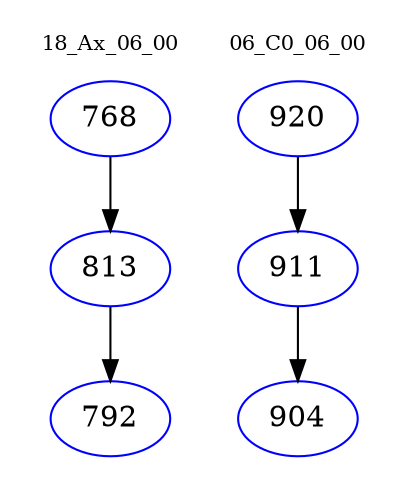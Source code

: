 digraph{
subgraph cluster_0 {
color = white
label = "18_Ax_06_00";
fontsize=10;
T0_768 [label="768", color="blue"]
T0_768 -> T0_813 [color="black"]
T0_813 [label="813", color="blue"]
T0_813 -> T0_792 [color="black"]
T0_792 [label="792", color="blue"]
}
subgraph cluster_1 {
color = white
label = "06_C0_06_00";
fontsize=10;
T1_920 [label="920", color="blue"]
T1_920 -> T1_911 [color="black"]
T1_911 [label="911", color="blue"]
T1_911 -> T1_904 [color="black"]
T1_904 [label="904", color="blue"]
}
}
